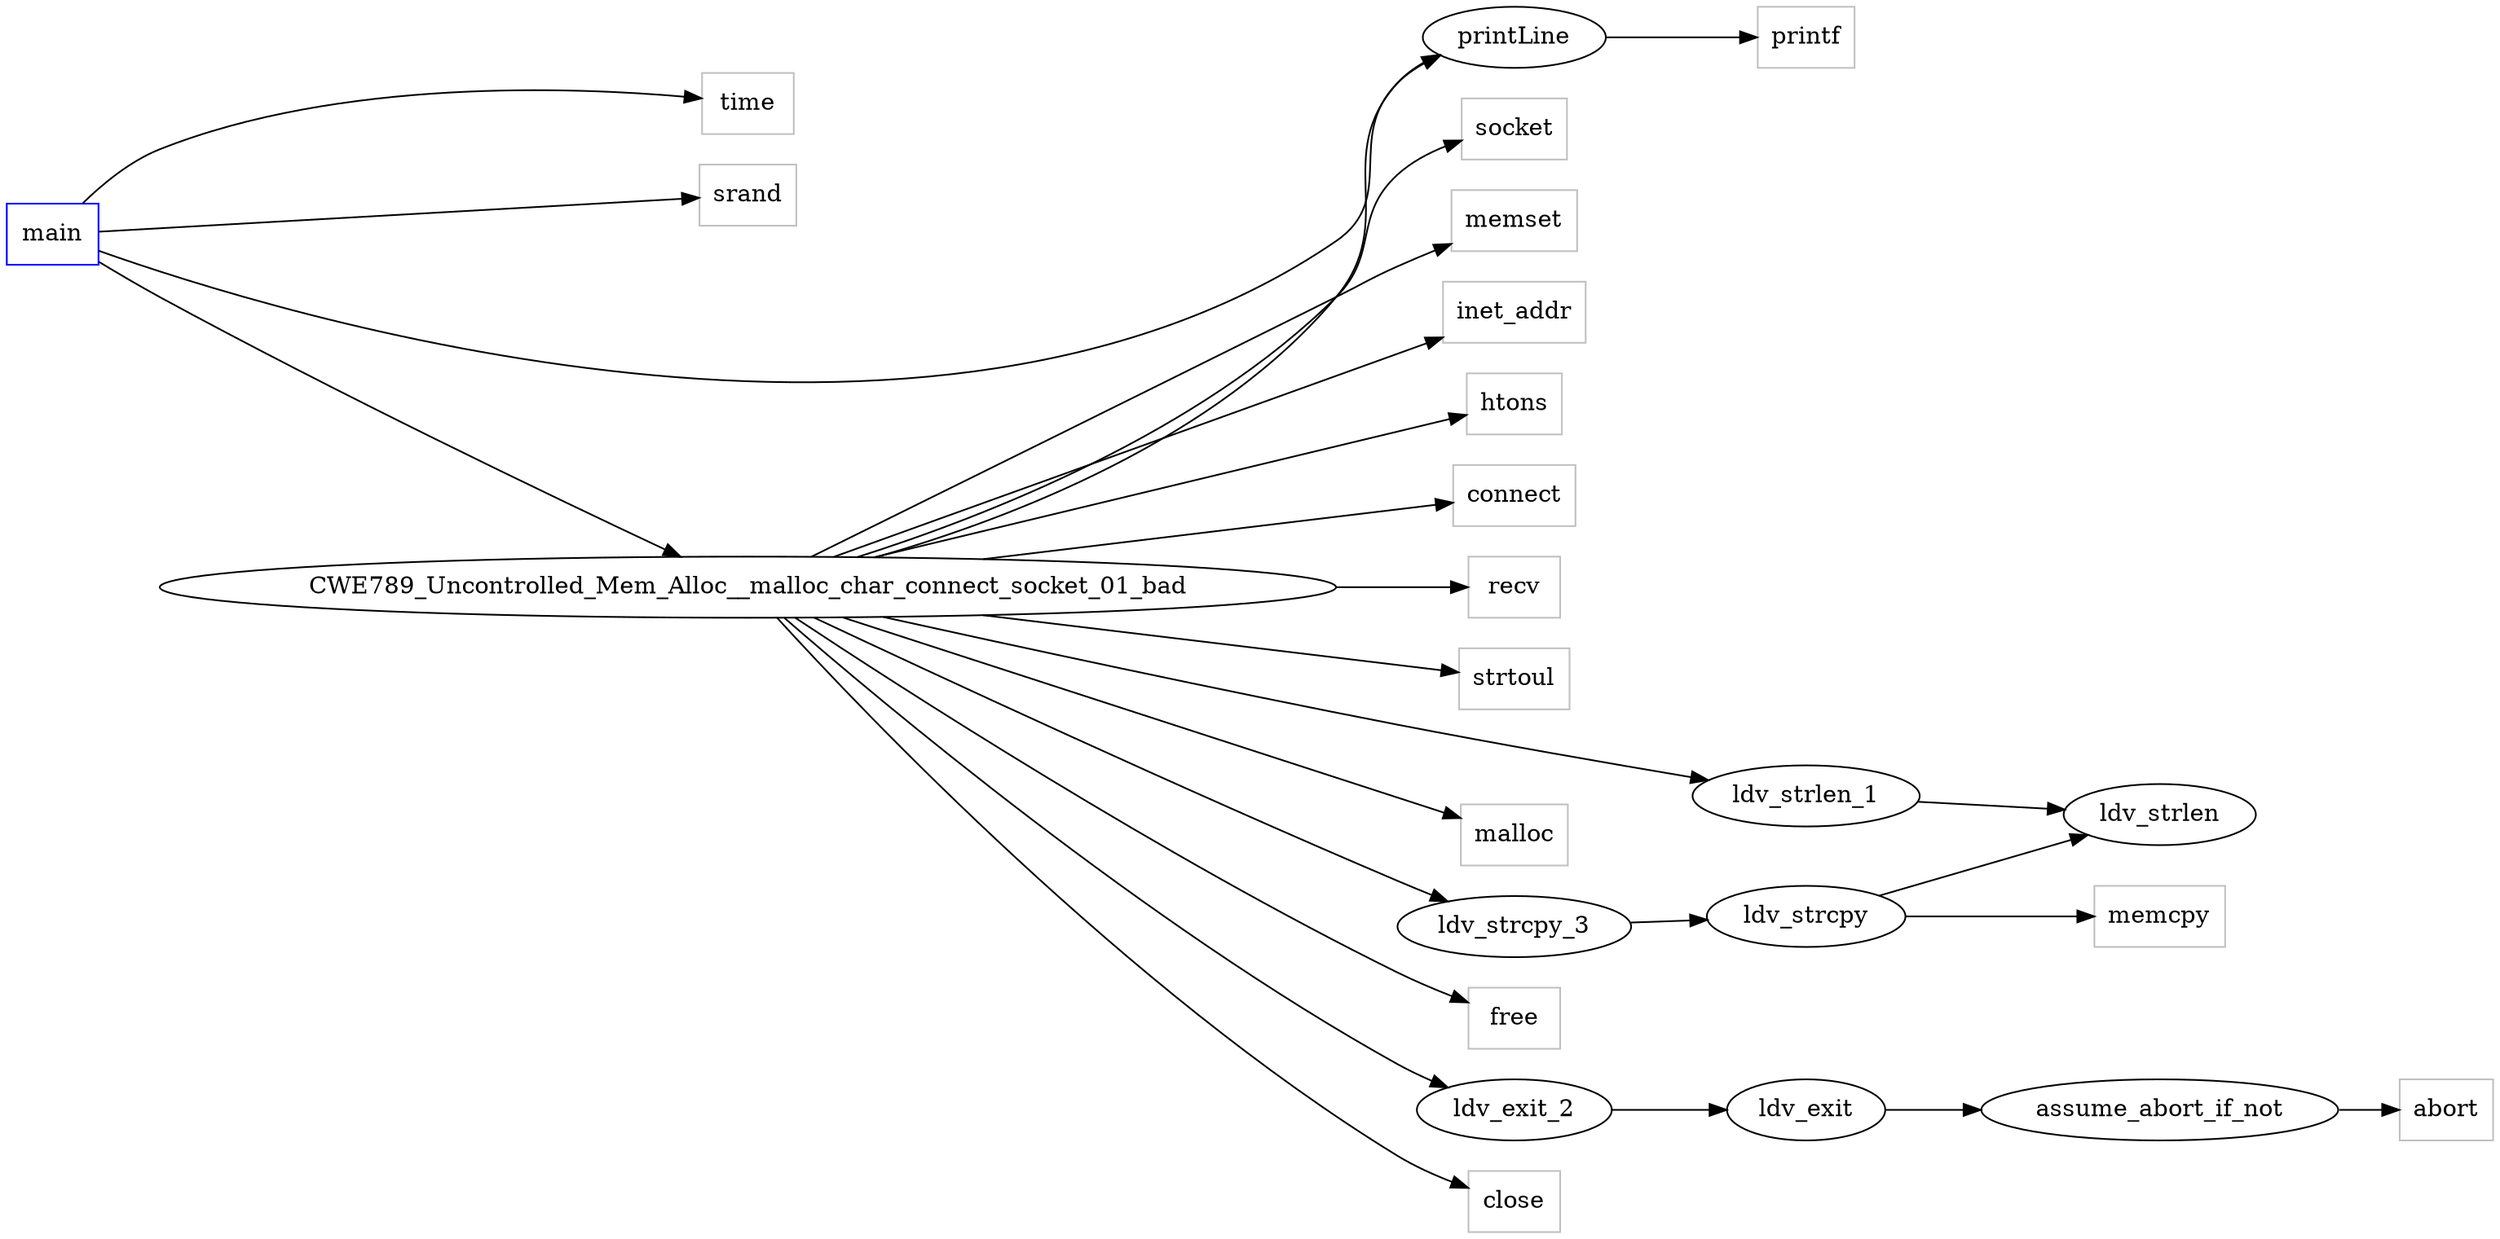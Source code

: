 digraph functioncalls {
rankdir=LR;

main [shape="box", color=blue];
time [label="time", shape="box", color=grey];
main -> time;
srand [label="srand", shape="box", color=grey];
main -> srand;
printLine [label="printLine", ];
main -> printLine;
CWE789_Uncontrolled_Mem_Alloc__malloc_char_connect_socket_01_bad [label="CWE789_Uncontrolled_Mem_Alloc__malloc_char_connect_socket_01_bad", ];
main -> CWE789_Uncontrolled_Mem_Alloc__malloc_char_connect_socket_01_bad;
printf [label="printf", shape="box", color=grey];
printLine -> printf;
socket [label="socket", shape="box", color=grey];
CWE789_Uncontrolled_Mem_Alloc__malloc_char_connect_socket_01_bad -> socket;
memset [label="memset", shape="box", color=grey];
CWE789_Uncontrolled_Mem_Alloc__malloc_char_connect_socket_01_bad -> memset;
inet_addr [label="inet_addr", shape="box", color=grey];
CWE789_Uncontrolled_Mem_Alloc__malloc_char_connect_socket_01_bad -> inet_addr;
htons [label="htons", shape="box", color=grey];
CWE789_Uncontrolled_Mem_Alloc__malloc_char_connect_socket_01_bad -> htons;
connect [label="connect", shape="box", color=grey];
CWE789_Uncontrolled_Mem_Alloc__malloc_char_connect_socket_01_bad -> connect;
recv [label="recv", shape="box", color=grey];
CWE789_Uncontrolled_Mem_Alloc__malloc_char_connect_socket_01_bad -> recv;
strtoul [label="strtoul", shape="box", color=grey];
CWE789_Uncontrolled_Mem_Alloc__malloc_char_connect_socket_01_bad -> strtoul;
ldv_strlen_1 [label="ldv_strlen_1", ];
CWE789_Uncontrolled_Mem_Alloc__malloc_char_connect_socket_01_bad -> ldv_strlen_1;
CWE789_Uncontrolled_Mem_Alloc__malloc_char_connect_socket_01_bad -> printLine;
malloc [label="malloc", shape="box", color=grey];
CWE789_Uncontrolled_Mem_Alloc__malloc_char_connect_socket_01_bad -> malloc;
ldv_strcpy_3 [label="ldv_strcpy_3", ];
CWE789_Uncontrolled_Mem_Alloc__malloc_char_connect_socket_01_bad -> ldv_strcpy_3;
free [label="free", shape="box", color=grey];
CWE789_Uncontrolled_Mem_Alloc__malloc_char_connect_socket_01_bad -> free;
ldv_exit_2 [label="ldv_exit_2", ];
CWE789_Uncontrolled_Mem_Alloc__malloc_char_connect_socket_01_bad -> ldv_exit_2;
close [label="close", shape="box", color=grey];
CWE789_Uncontrolled_Mem_Alloc__malloc_char_connect_socket_01_bad -> close;
ldv_strlen [label="ldv_strlen", ];
ldv_strlen_1 -> ldv_strlen;
ldv_strcpy [label="ldv_strcpy", ];
ldv_strcpy_3 -> ldv_strcpy;
ldv_exit [label="ldv_exit", ];
ldv_exit_2 -> ldv_exit;
ldv_strcpy -> ldv_strlen;
memcpy [label="memcpy", shape="box", color=grey];
ldv_strcpy -> memcpy;
assume_abort_if_not [label="assume_abort_if_not", ];
ldv_exit -> assume_abort_if_not;
abort [label="abort", shape="box", color=grey];
assume_abort_if_not -> abort;
}
